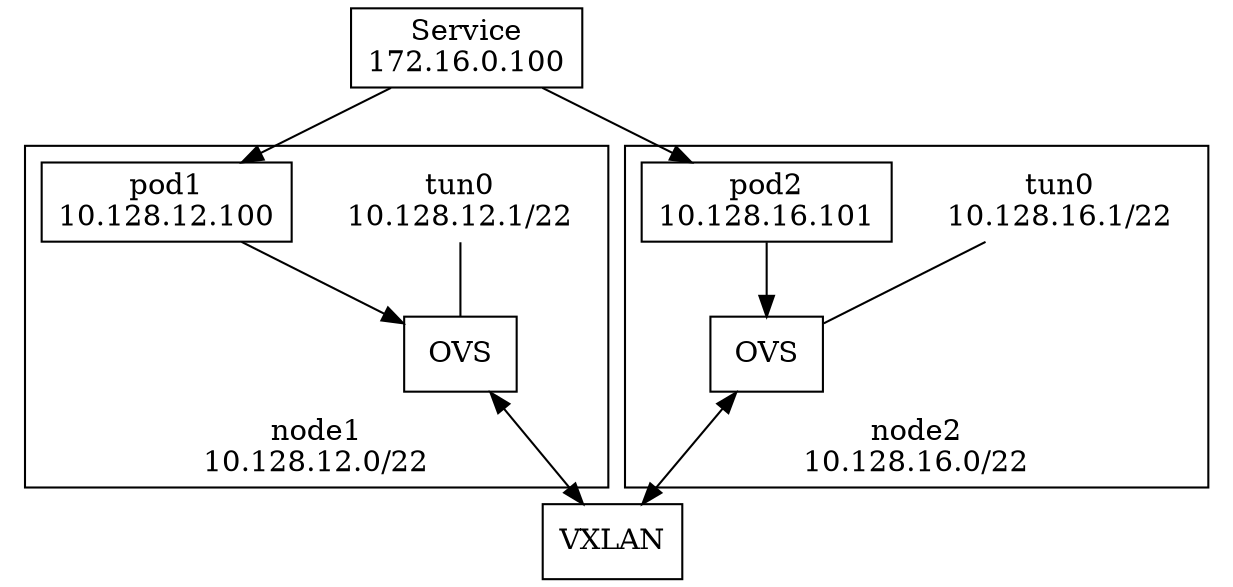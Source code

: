 digraph G {
    compound=true;
    node [shape=box];
    subgraph cluster0 {
        label = "node1\n10.128.12.0/22"
        labelloc = "b"
        ovs1 [label="OVS"];
        tun1 [shape=plaintext, label="tun0\n10.128.12.1/22"];
        tun1 -> ovs1 [arrowhead=none];
        pod1 [label="pod1\n10.128.12.100"];
        pod1 -> ovs1;
    }
    subgraph cluster1 {
        label = "node2\n10.128.16.0/22"
        labelloc = "b"
        ovs2 [label="OVS"];
        tun2 [shape=plaintext, label="tun0\n10.128.16.1/22"];
        tun2 -> ovs2 [arrowhead=none];
        pod2 [label="pod2\n10.128.16.101"];
        pod2 -> ovs2;
    }

    svc [label="Service\n172.16.0.100"];
    svc -> pod1;
    svc -> pod2;
    ovs1 -> VXLAN [dir=both];
    ovs2 -> VXLAN [dir=both];
}
